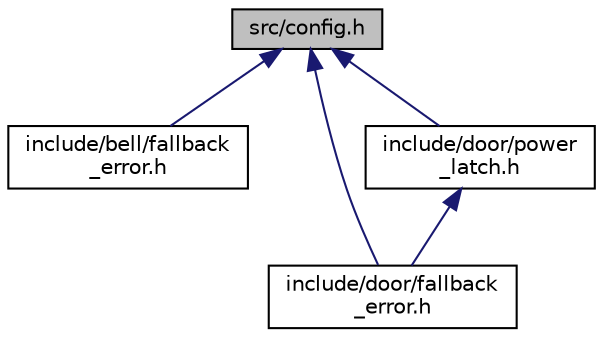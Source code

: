 digraph "src/config.h"
{
 // LATEX_PDF_SIZE
  edge [fontname="Helvetica",fontsize="10",labelfontname="Helvetica",labelfontsize="10"];
  node [fontname="Helvetica",fontsize="10",shape=record];
  Node1 [label="src/config.h",height=0.2,width=0.4,color="black", fillcolor="grey75", style="filled", fontcolor="black",tooltip="Configuration file to configure the door and bell firmware."];
  Node1 -> Node2 [dir="back",color="midnightblue",fontsize="10",style="solid",fontname="Helvetica"];
  Node2 [label="include/bell/fallback\l_error.h",height=0.2,width=0.4,color="black", fillcolor="white", style="filled",URL="$bell_2fallback__error_8h.html",tooltip="fallback_error for the Bell firmware"];
  Node1 -> Node3 [dir="back",color="midnightblue",fontsize="10",style="solid",fontname="Helvetica"];
  Node3 [label="include/door/fallback\l_error.h",height=0.2,width=0.4,color="black", fillcolor="white", style="filled",URL="$door_2fallback__error_8h.html",tooltip="fallback_error for the Door firmware"];
  Node1 -> Node4 [dir="back",color="midnightblue",fontsize="10",style="solid",fontname="Helvetica"];
  Node4 [label="include/door/power\l_latch.h",height=0.2,width=0.4,color="black", fillcolor="white", style="filled",URL="$power__latch_8h.html",tooltip="Provides macros to set the power latch circuit."];
  Node4 -> Node3 [dir="back",color="midnightblue",fontsize="10",style="solid",fontname="Helvetica"];
}
